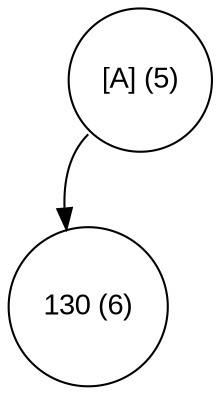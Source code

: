 digraph move_up {
	node [fontname="Arial", shape="circle", width=0.5]; 

	0 [label = "[A] (5)"];
	0:sw -> 1;
	1 [label = "130 (6)"];
}

